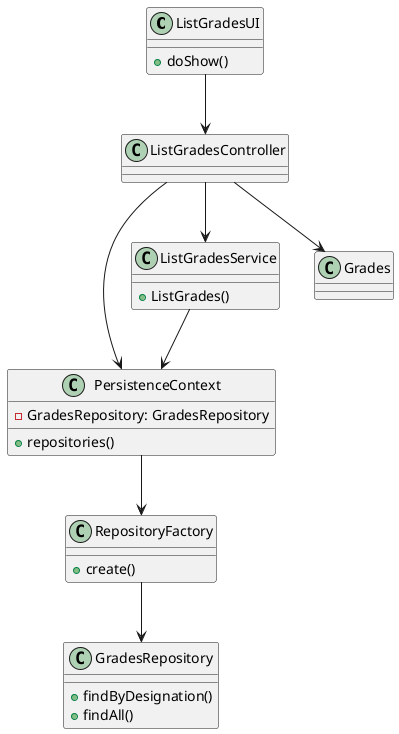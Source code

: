 @startuml

class ListGradesUI {
    +doShow()
}

class ListGradesController {
}

class GradesRepository {
    +findByDesignation()
    +findAll()
}

class PersistenceContext {
    -GradesRepository: GradesRepository
    +repositories()
}


class ListGradesService {
    +ListGrades()
}

class RepositoryFactory {
    +create()
}

class Grades {
}

ListGradesUI --> ListGradesController
ListGradesController --> PersistenceContext
ListGradesController --> ListGradesService
ListGradesController --> Grades
PersistenceContext --> RepositoryFactory
RepositoryFactory --> GradesRepository
ListGradesService --> PersistenceContext

@enduml